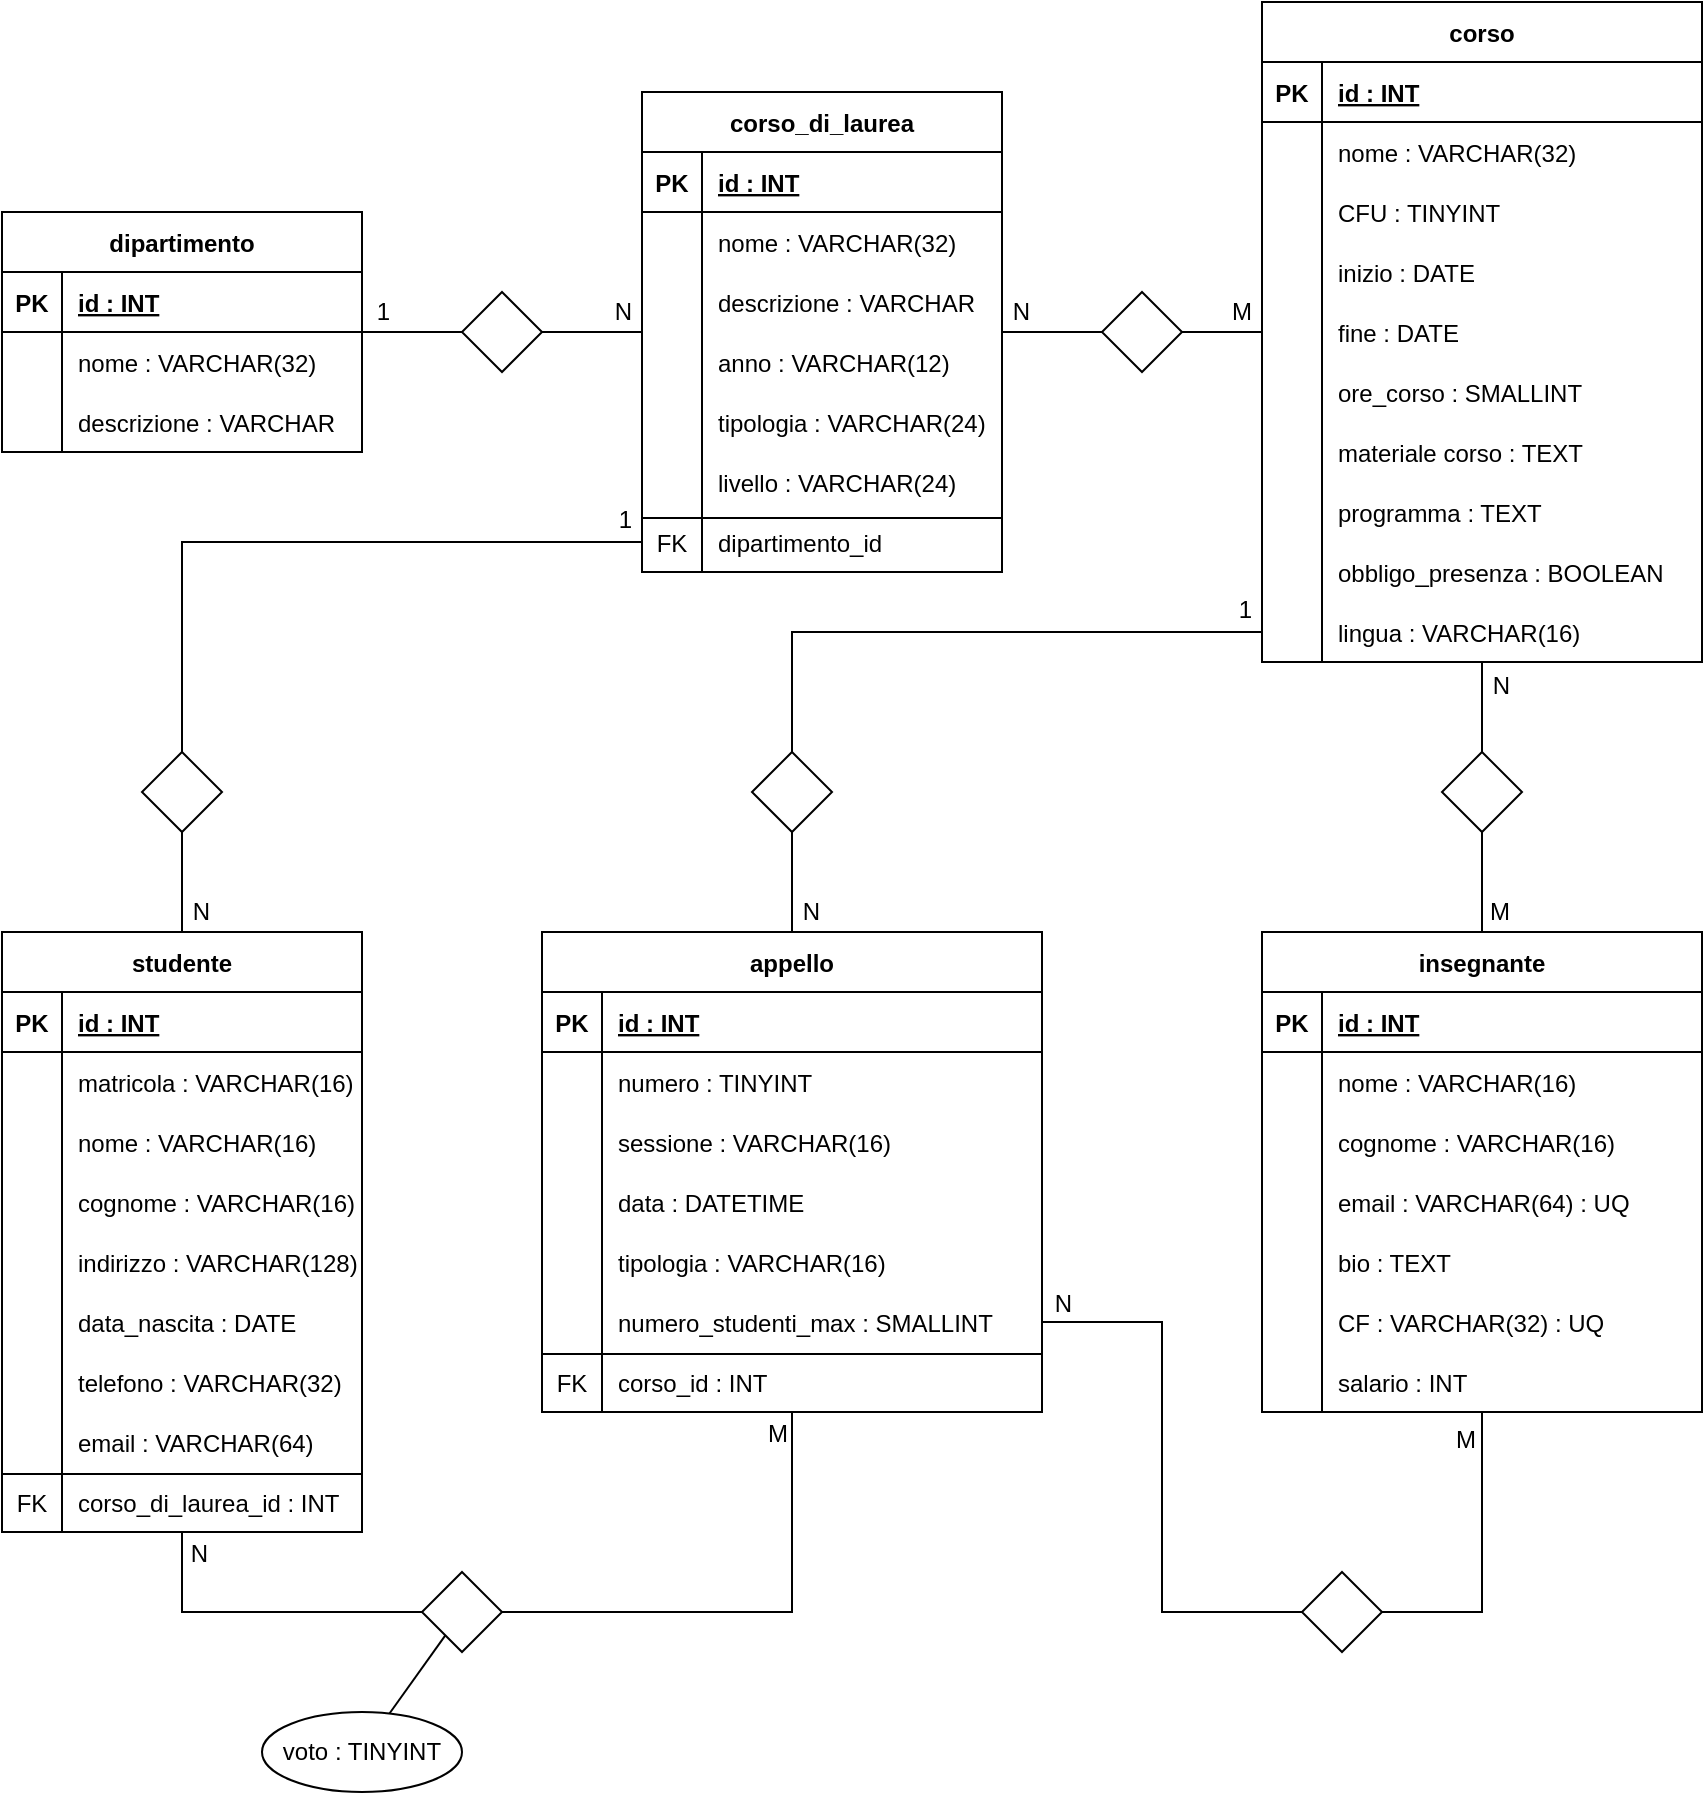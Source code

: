 <mxfile version="20.7.4" type="device"><diagram id="POn7wVUySREJWwwPaXbm" name="Page-1"><mxGraphModel dx="1153" dy="1198" grid="1" gridSize="10" guides="1" tooltips="1" connect="1" arrows="1" fold="1" page="1" pageScale="1" pageWidth="850" pageHeight="1100" math="0" shadow="0"><root><mxCell id="0"/><mxCell id="1" parent="0"/><mxCell id="ebRP7ruelrF1csWEIkNv-1" value="dipartimento" style="shape=table;startSize=30;container=1;collapsible=1;childLayout=tableLayout;fixedRows=1;rowLines=0;fontStyle=1;align=center;resizeLast=1;" vertex="1" parent="1"><mxGeometry x="30" y="120" width="180" height="120" as="geometry"/></mxCell><mxCell id="ebRP7ruelrF1csWEIkNv-2" value="" style="shape=tableRow;horizontal=0;startSize=0;swimlaneHead=0;swimlaneBody=0;fillColor=none;collapsible=0;dropTarget=0;points=[[0,0.5],[1,0.5]];portConstraint=eastwest;top=0;left=0;right=0;bottom=1;" vertex="1" parent="ebRP7ruelrF1csWEIkNv-1"><mxGeometry y="30" width="180" height="30" as="geometry"/></mxCell><mxCell id="ebRP7ruelrF1csWEIkNv-3" value="PK" style="shape=partialRectangle;connectable=0;fillColor=none;top=0;left=0;bottom=0;right=0;fontStyle=1;overflow=hidden;" vertex="1" parent="ebRP7ruelrF1csWEIkNv-2"><mxGeometry width="30" height="30" as="geometry"><mxRectangle width="30" height="30" as="alternateBounds"/></mxGeometry></mxCell><mxCell id="ebRP7ruelrF1csWEIkNv-4" value="id : INT" style="shape=partialRectangle;connectable=0;fillColor=none;top=0;left=0;bottom=0;right=0;align=left;spacingLeft=6;fontStyle=5;overflow=hidden;" vertex="1" parent="ebRP7ruelrF1csWEIkNv-2"><mxGeometry x="30" width="150" height="30" as="geometry"><mxRectangle width="150" height="30" as="alternateBounds"/></mxGeometry></mxCell><mxCell id="ebRP7ruelrF1csWEIkNv-5" value="" style="shape=tableRow;horizontal=0;startSize=0;swimlaneHead=0;swimlaneBody=0;fillColor=none;collapsible=0;dropTarget=0;points=[[0,0.5],[1,0.5]];portConstraint=eastwest;top=0;left=0;right=0;bottom=0;" vertex="1" parent="ebRP7ruelrF1csWEIkNv-1"><mxGeometry y="60" width="180" height="30" as="geometry"/></mxCell><mxCell id="ebRP7ruelrF1csWEIkNv-6" value="" style="shape=partialRectangle;connectable=0;fillColor=none;top=0;left=0;bottom=0;right=0;editable=1;overflow=hidden;" vertex="1" parent="ebRP7ruelrF1csWEIkNv-5"><mxGeometry width="30" height="30" as="geometry"><mxRectangle width="30" height="30" as="alternateBounds"/></mxGeometry></mxCell><mxCell id="ebRP7ruelrF1csWEIkNv-7" value="nome : VARCHAR(32)" style="shape=partialRectangle;connectable=0;fillColor=none;top=0;left=0;bottom=0;right=0;align=left;spacingLeft=6;overflow=hidden;" vertex="1" parent="ebRP7ruelrF1csWEIkNv-5"><mxGeometry x="30" width="150" height="30" as="geometry"><mxRectangle width="150" height="30" as="alternateBounds"/></mxGeometry></mxCell><mxCell id="ebRP7ruelrF1csWEIkNv-8" value="" style="shape=tableRow;horizontal=0;startSize=0;swimlaneHead=0;swimlaneBody=0;fillColor=none;collapsible=0;dropTarget=0;points=[[0,0.5],[1,0.5]];portConstraint=eastwest;top=0;left=0;right=0;bottom=0;" vertex="1" parent="ebRP7ruelrF1csWEIkNv-1"><mxGeometry y="90" width="180" height="30" as="geometry"/></mxCell><mxCell id="ebRP7ruelrF1csWEIkNv-9" value="" style="shape=partialRectangle;connectable=0;fillColor=none;top=0;left=0;bottom=0;right=0;editable=1;overflow=hidden;" vertex="1" parent="ebRP7ruelrF1csWEIkNv-8"><mxGeometry width="30" height="30" as="geometry"><mxRectangle width="30" height="30" as="alternateBounds"/></mxGeometry></mxCell><mxCell id="ebRP7ruelrF1csWEIkNv-10" value="descrizione : VARCHAR" style="shape=partialRectangle;connectable=0;fillColor=none;top=0;left=0;bottom=0;right=0;align=left;spacingLeft=6;overflow=hidden;" vertex="1" parent="ebRP7ruelrF1csWEIkNv-8"><mxGeometry x="30" width="150" height="30" as="geometry"><mxRectangle width="150" height="30" as="alternateBounds"/></mxGeometry></mxCell><mxCell id="ebRP7ruelrF1csWEIkNv-14" value="corso_di_laurea" style="shape=table;startSize=30;container=1;collapsible=1;childLayout=tableLayout;fixedRows=1;rowLines=0;fontStyle=1;align=center;resizeLast=1;" vertex="1" parent="1"><mxGeometry x="350" y="60" width="180" height="240" as="geometry"/></mxCell><mxCell id="ebRP7ruelrF1csWEIkNv-15" value="" style="shape=tableRow;horizontal=0;startSize=0;swimlaneHead=0;swimlaneBody=0;fillColor=none;collapsible=0;dropTarget=0;points=[[0,0.5],[1,0.5]];portConstraint=eastwest;top=0;left=0;right=0;bottom=1;" vertex="1" parent="ebRP7ruelrF1csWEIkNv-14"><mxGeometry y="30" width="180" height="30" as="geometry"/></mxCell><mxCell id="ebRP7ruelrF1csWEIkNv-16" value="PK" style="shape=partialRectangle;connectable=0;fillColor=none;top=0;left=0;bottom=0;right=0;fontStyle=1;overflow=hidden;" vertex="1" parent="ebRP7ruelrF1csWEIkNv-15"><mxGeometry width="30" height="30" as="geometry"><mxRectangle width="30" height="30" as="alternateBounds"/></mxGeometry></mxCell><mxCell id="ebRP7ruelrF1csWEIkNv-17" value="id : INT" style="shape=partialRectangle;connectable=0;fillColor=none;top=0;left=0;bottom=0;right=0;align=left;spacingLeft=6;fontStyle=5;overflow=hidden;" vertex="1" parent="ebRP7ruelrF1csWEIkNv-15"><mxGeometry x="30" width="150" height="30" as="geometry"><mxRectangle width="150" height="30" as="alternateBounds"/></mxGeometry></mxCell><mxCell id="ebRP7ruelrF1csWEIkNv-18" value="" style="shape=tableRow;horizontal=0;startSize=0;swimlaneHead=0;swimlaneBody=0;fillColor=none;collapsible=0;dropTarget=0;points=[[0,0.5],[1,0.5]];portConstraint=eastwest;top=0;left=0;right=0;bottom=0;" vertex="1" parent="ebRP7ruelrF1csWEIkNv-14"><mxGeometry y="60" width="180" height="30" as="geometry"/></mxCell><mxCell id="ebRP7ruelrF1csWEIkNv-19" value="" style="shape=partialRectangle;connectable=0;fillColor=none;top=0;left=0;bottom=0;right=0;editable=1;overflow=hidden;" vertex="1" parent="ebRP7ruelrF1csWEIkNv-18"><mxGeometry width="30" height="30" as="geometry"><mxRectangle width="30" height="30" as="alternateBounds"/></mxGeometry></mxCell><mxCell id="ebRP7ruelrF1csWEIkNv-20" value="nome : VARCHAR(32)" style="shape=partialRectangle;connectable=0;fillColor=none;top=0;left=0;bottom=0;right=0;align=left;spacingLeft=6;overflow=hidden;" vertex="1" parent="ebRP7ruelrF1csWEIkNv-18"><mxGeometry x="30" width="150" height="30" as="geometry"><mxRectangle width="150" height="30" as="alternateBounds"/></mxGeometry></mxCell><mxCell id="ebRP7ruelrF1csWEIkNv-21" value="" style="shape=tableRow;horizontal=0;startSize=0;swimlaneHead=0;swimlaneBody=0;fillColor=none;collapsible=0;dropTarget=0;points=[[0,0.5],[1,0.5]];portConstraint=eastwest;top=0;left=0;right=0;bottom=0;" vertex="1" parent="ebRP7ruelrF1csWEIkNv-14"><mxGeometry y="90" width="180" height="30" as="geometry"/></mxCell><mxCell id="ebRP7ruelrF1csWEIkNv-22" value="" style="shape=partialRectangle;connectable=0;fillColor=none;top=0;left=0;bottom=0;right=0;editable=1;overflow=hidden;" vertex="1" parent="ebRP7ruelrF1csWEIkNv-21"><mxGeometry width="30" height="30" as="geometry"><mxRectangle width="30" height="30" as="alternateBounds"/></mxGeometry></mxCell><mxCell id="ebRP7ruelrF1csWEIkNv-23" value="descrizione : VARCHAR" style="shape=partialRectangle;connectable=0;fillColor=none;top=0;left=0;bottom=0;right=0;align=left;spacingLeft=6;overflow=hidden;" vertex="1" parent="ebRP7ruelrF1csWEIkNv-21"><mxGeometry x="30" width="150" height="30" as="geometry"><mxRectangle width="150" height="30" as="alternateBounds"/></mxGeometry></mxCell><mxCell id="ebRP7ruelrF1csWEIkNv-24" value="" style="shape=tableRow;horizontal=0;startSize=0;swimlaneHead=0;swimlaneBody=0;fillColor=none;collapsible=0;dropTarget=0;points=[[0,0.5],[1,0.5]];portConstraint=eastwest;top=0;left=0;right=0;bottom=0;" vertex="1" parent="ebRP7ruelrF1csWEIkNv-14"><mxGeometry y="120" width="180" height="30" as="geometry"/></mxCell><mxCell id="ebRP7ruelrF1csWEIkNv-25" value="" style="shape=partialRectangle;connectable=0;fillColor=none;top=0;left=0;bottom=0;right=0;editable=1;overflow=hidden;" vertex="1" parent="ebRP7ruelrF1csWEIkNv-24"><mxGeometry width="30" height="30" as="geometry"><mxRectangle width="30" height="30" as="alternateBounds"/></mxGeometry></mxCell><mxCell id="ebRP7ruelrF1csWEIkNv-26" value="anno : VARCHAR(12)" style="shape=partialRectangle;connectable=0;fillColor=none;top=0;left=0;bottom=0;right=0;align=left;spacingLeft=6;overflow=hidden;" vertex="1" parent="ebRP7ruelrF1csWEIkNv-24"><mxGeometry x="30" width="150" height="30" as="geometry"><mxRectangle width="150" height="30" as="alternateBounds"/></mxGeometry></mxCell><mxCell id="ebRP7ruelrF1csWEIkNv-28" value="" style="shape=tableRow;horizontal=0;startSize=0;swimlaneHead=0;swimlaneBody=0;fillColor=none;collapsible=0;dropTarget=0;points=[[0,0.5],[1,0.5]];portConstraint=eastwest;top=0;left=0;right=0;bottom=0;" vertex="1" parent="ebRP7ruelrF1csWEIkNv-14"><mxGeometry y="150" width="180" height="30" as="geometry"/></mxCell><mxCell id="ebRP7ruelrF1csWEIkNv-29" value="" style="shape=partialRectangle;connectable=0;fillColor=none;top=0;left=0;bottom=0;right=0;editable=1;overflow=hidden;" vertex="1" parent="ebRP7ruelrF1csWEIkNv-28"><mxGeometry width="30" height="30" as="geometry"><mxRectangle width="30" height="30" as="alternateBounds"/></mxGeometry></mxCell><mxCell id="ebRP7ruelrF1csWEIkNv-30" value="tipologia : VARCHAR(24)" style="shape=partialRectangle;connectable=0;fillColor=none;top=0;left=0;bottom=0;right=0;align=left;spacingLeft=6;overflow=hidden;" vertex="1" parent="ebRP7ruelrF1csWEIkNv-28"><mxGeometry x="30" width="150" height="30" as="geometry"><mxRectangle width="150" height="30" as="alternateBounds"/></mxGeometry></mxCell><mxCell id="ebRP7ruelrF1csWEIkNv-31" value="" style="shape=tableRow;horizontal=0;startSize=0;swimlaneHead=0;swimlaneBody=0;fillColor=none;collapsible=0;dropTarget=0;points=[[0,0.5],[1,0.5]];portConstraint=eastwest;top=0;left=0;right=0;bottom=0;" vertex="1" parent="ebRP7ruelrF1csWEIkNv-14"><mxGeometry y="180" width="180" height="30" as="geometry"/></mxCell><mxCell id="ebRP7ruelrF1csWEIkNv-32" value="" style="shape=partialRectangle;connectable=0;fillColor=none;top=0;left=0;bottom=0;right=0;editable=1;overflow=hidden;" vertex="1" parent="ebRP7ruelrF1csWEIkNv-31"><mxGeometry width="30" height="30" as="geometry"><mxRectangle width="30" height="30" as="alternateBounds"/></mxGeometry></mxCell><mxCell id="ebRP7ruelrF1csWEIkNv-33" value="livello : VARCHAR(24)" style="shape=partialRectangle;connectable=0;fillColor=none;top=0;left=0;bottom=0;right=0;align=left;spacingLeft=6;overflow=hidden;" vertex="1" parent="ebRP7ruelrF1csWEIkNv-31"><mxGeometry x="30" width="150" height="30" as="geometry"><mxRectangle width="150" height="30" as="alternateBounds"/></mxGeometry></mxCell><mxCell id="ebRP7ruelrF1csWEIkNv-52" value="" style="shape=tableRow;horizontal=0;startSize=0;swimlaneHead=0;swimlaneBody=0;fillColor=none;collapsible=0;dropTarget=0;points=[[0,0.5],[1,0.5]];portConstraint=eastwest;top=0;left=0;right=0;bottom=0;" vertex="1" parent="ebRP7ruelrF1csWEIkNv-14"><mxGeometry y="210" width="180" height="30" as="geometry"/></mxCell><mxCell id="ebRP7ruelrF1csWEIkNv-53" value="FK" style="shape=partialRectangle;connectable=0;fillColor=none;top=0;left=0;bottom=0;right=0;fontStyle=0;overflow=hidden;" vertex="1" parent="ebRP7ruelrF1csWEIkNv-52"><mxGeometry width="30" height="30" as="geometry"><mxRectangle width="30" height="30" as="alternateBounds"/></mxGeometry></mxCell><mxCell id="ebRP7ruelrF1csWEIkNv-54" value="dipartimento_id" style="shape=partialRectangle;connectable=0;fillColor=none;top=0;left=0;bottom=0;right=0;align=left;spacingLeft=6;fontStyle=0;overflow=hidden;" vertex="1" parent="ebRP7ruelrF1csWEIkNv-52"><mxGeometry x="30" width="150" height="30" as="geometry"><mxRectangle width="150" height="30" as="alternateBounds"/></mxGeometry></mxCell><mxCell id="ebRP7ruelrF1csWEIkNv-34" value="" style="shape=rhombus;perimeter=rhombusPerimeter;whiteSpace=wrap;html=1;align=center;" vertex="1" parent="1"><mxGeometry x="260" y="160" width="40" height="40" as="geometry"/></mxCell><mxCell id="ebRP7ruelrF1csWEIkNv-35" value="" style="endArrow=none;html=1;rounded=0;" edge="1" parent="1" source="ebRP7ruelrF1csWEIkNv-34" target="ebRP7ruelrF1csWEIkNv-1"><mxGeometry relative="1" as="geometry"><mxPoint x="380" y="340" as="sourcePoint"/><mxPoint x="540" y="340" as="targetPoint"/></mxGeometry></mxCell><mxCell id="ebRP7ruelrF1csWEIkNv-36" value="1" style="resizable=0;html=1;align=right;verticalAlign=bottom;" connectable="0" vertex="1" parent="ebRP7ruelrF1csWEIkNv-35"><mxGeometry x="1" relative="1" as="geometry"><mxPoint x="14" y="-2" as="offset"/></mxGeometry></mxCell><mxCell id="ebRP7ruelrF1csWEIkNv-37" value="studente" style="shape=table;startSize=30;container=1;collapsible=1;childLayout=tableLayout;fixedRows=1;rowLines=0;fontStyle=1;align=center;resizeLast=1;" vertex="1" parent="1"><mxGeometry x="30" y="480" width="180" height="300" as="geometry"/></mxCell><mxCell id="ebRP7ruelrF1csWEIkNv-38" value="" style="shape=tableRow;horizontal=0;startSize=0;swimlaneHead=0;swimlaneBody=0;fillColor=none;collapsible=0;dropTarget=0;points=[[0,0.5],[1,0.5]];portConstraint=eastwest;top=0;left=0;right=0;bottom=1;" vertex="1" parent="ebRP7ruelrF1csWEIkNv-37"><mxGeometry y="30" width="180" height="30" as="geometry"/></mxCell><mxCell id="ebRP7ruelrF1csWEIkNv-39" value="PK" style="shape=partialRectangle;connectable=0;fillColor=none;top=0;left=0;bottom=0;right=0;fontStyle=1;overflow=hidden;" vertex="1" parent="ebRP7ruelrF1csWEIkNv-38"><mxGeometry width="30" height="30" as="geometry"><mxRectangle width="30" height="30" as="alternateBounds"/></mxGeometry></mxCell><mxCell id="ebRP7ruelrF1csWEIkNv-40" value="id : INT" style="shape=partialRectangle;connectable=0;fillColor=none;top=0;left=0;bottom=0;right=0;align=left;spacingLeft=6;fontStyle=5;overflow=hidden;" vertex="1" parent="ebRP7ruelrF1csWEIkNv-38"><mxGeometry x="30" width="150" height="30" as="geometry"><mxRectangle width="150" height="30" as="alternateBounds"/></mxGeometry></mxCell><mxCell id="ebRP7ruelrF1csWEIkNv-41" value="" style="shape=tableRow;horizontal=0;startSize=0;swimlaneHead=0;swimlaneBody=0;fillColor=none;collapsible=0;dropTarget=0;points=[[0,0.5],[1,0.5]];portConstraint=eastwest;top=0;left=0;right=0;bottom=0;" vertex="1" parent="ebRP7ruelrF1csWEIkNv-37"><mxGeometry y="60" width="180" height="30" as="geometry"/></mxCell><mxCell id="ebRP7ruelrF1csWEIkNv-42" value="" style="shape=partialRectangle;connectable=0;fillColor=none;top=0;left=0;bottom=0;right=0;editable=1;overflow=hidden;" vertex="1" parent="ebRP7ruelrF1csWEIkNv-41"><mxGeometry width="30" height="30" as="geometry"><mxRectangle width="30" height="30" as="alternateBounds"/></mxGeometry></mxCell><mxCell id="ebRP7ruelrF1csWEIkNv-43" value="matricola : VARCHAR(16)" style="shape=partialRectangle;connectable=0;fillColor=none;top=0;left=0;bottom=0;right=0;align=left;spacingLeft=6;overflow=hidden;" vertex="1" parent="ebRP7ruelrF1csWEIkNv-41"><mxGeometry x="30" width="150" height="30" as="geometry"><mxRectangle width="150" height="30" as="alternateBounds"/></mxGeometry></mxCell><mxCell id="ebRP7ruelrF1csWEIkNv-44" value="" style="shape=tableRow;horizontal=0;startSize=0;swimlaneHead=0;swimlaneBody=0;fillColor=none;collapsible=0;dropTarget=0;points=[[0,0.5],[1,0.5]];portConstraint=eastwest;top=0;left=0;right=0;bottom=0;" vertex="1" parent="ebRP7ruelrF1csWEIkNv-37"><mxGeometry y="90" width="180" height="30" as="geometry"/></mxCell><mxCell id="ebRP7ruelrF1csWEIkNv-45" value="" style="shape=partialRectangle;connectable=0;fillColor=none;top=0;left=0;bottom=0;right=0;editable=1;overflow=hidden;" vertex="1" parent="ebRP7ruelrF1csWEIkNv-44"><mxGeometry width="30" height="30" as="geometry"><mxRectangle width="30" height="30" as="alternateBounds"/></mxGeometry></mxCell><mxCell id="ebRP7ruelrF1csWEIkNv-46" value="nome : VARCHAR(16)" style="shape=partialRectangle;connectable=0;fillColor=none;top=0;left=0;bottom=0;right=0;align=left;spacingLeft=6;overflow=hidden;" vertex="1" parent="ebRP7ruelrF1csWEIkNv-44"><mxGeometry x="30" width="150" height="30" as="geometry"><mxRectangle width="150" height="30" as="alternateBounds"/></mxGeometry></mxCell><mxCell id="ebRP7ruelrF1csWEIkNv-47" value="" style="shape=tableRow;horizontal=0;startSize=0;swimlaneHead=0;swimlaneBody=0;fillColor=none;collapsible=0;dropTarget=0;points=[[0,0.5],[1,0.5]];portConstraint=eastwest;top=0;left=0;right=0;bottom=0;" vertex="1" parent="ebRP7ruelrF1csWEIkNv-37"><mxGeometry y="120" width="180" height="30" as="geometry"/></mxCell><mxCell id="ebRP7ruelrF1csWEIkNv-48" value="" style="shape=partialRectangle;connectable=0;fillColor=none;top=0;left=0;bottom=0;right=0;editable=1;overflow=hidden;" vertex="1" parent="ebRP7ruelrF1csWEIkNv-47"><mxGeometry width="30" height="30" as="geometry"><mxRectangle width="30" height="30" as="alternateBounds"/></mxGeometry></mxCell><mxCell id="ebRP7ruelrF1csWEIkNv-49" value="cognome : VARCHAR(16)" style="shape=partialRectangle;connectable=0;fillColor=none;top=0;left=0;bottom=0;right=0;align=left;spacingLeft=6;overflow=hidden;" vertex="1" parent="ebRP7ruelrF1csWEIkNv-47"><mxGeometry x="30" width="150" height="30" as="geometry"><mxRectangle width="150" height="30" as="alternateBounds"/></mxGeometry></mxCell><mxCell id="ebRP7ruelrF1csWEIkNv-164" value="" style="shape=tableRow;horizontal=0;startSize=0;swimlaneHead=0;swimlaneBody=0;fillColor=none;collapsible=0;dropTarget=0;points=[[0,0.5],[1,0.5]];portConstraint=eastwest;top=0;left=0;right=0;bottom=0;" vertex="1" parent="ebRP7ruelrF1csWEIkNv-37"><mxGeometry y="150" width="180" height="30" as="geometry"/></mxCell><mxCell id="ebRP7ruelrF1csWEIkNv-165" value="" style="shape=partialRectangle;connectable=0;fillColor=none;top=0;left=0;bottom=0;right=0;editable=1;overflow=hidden;" vertex="1" parent="ebRP7ruelrF1csWEIkNv-164"><mxGeometry width="30" height="30" as="geometry"><mxRectangle width="30" height="30" as="alternateBounds"/></mxGeometry></mxCell><mxCell id="ebRP7ruelrF1csWEIkNv-166" value="indirizzo : VARCHAR(128)" style="shape=partialRectangle;connectable=0;fillColor=none;top=0;left=0;bottom=0;right=0;align=left;spacingLeft=6;overflow=hidden;" vertex="1" parent="ebRP7ruelrF1csWEIkNv-164"><mxGeometry x="30" width="150" height="30" as="geometry"><mxRectangle width="150" height="30" as="alternateBounds"/></mxGeometry></mxCell><mxCell id="ebRP7ruelrF1csWEIkNv-167" value="" style="shape=tableRow;horizontal=0;startSize=0;swimlaneHead=0;swimlaneBody=0;fillColor=none;collapsible=0;dropTarget=0;points=[[0,0.5],[1,0.5]];portConstraint=eastwest;top=0;left=0;right=0;bottom=0;" vertex="1" parent="ebRP7ruelrF1csWEIkNv-37"><mxGeometry y="180" width="180" height="30" as="geometry"/></mxCell><mxCell id="ebRP7ruelrF1csWEIkNv-168" value="" style="shape=partialRectangle;connectable=0;fillColor=none;top=0;left=0;bottom=0;right=0;editable=1;overflow=hidden;" vertex="1" parent="ebRP7ruelrF1csWEIkNv-167"><mxGeometry width="30" height="30" as="geometry"><mxRectangle width="30" height="30" as="alternateBounds"/></mxGeometry></mxCell><mxCell id="ebRP7ruelrF1csWEIkNv-169" value="data_nascita : DATE" style="shape=partialRectangle;connectable=0;fillColor=none;top=0;left=0;bottom=0;right=0;align=left;spacingLeft=6;overflow=hidden;" vertex="1" parent="ebRP7ruelrF1csWEIkNv-167"><mxGeometry x="30" width="150" height="30" as="geometry"><mxRectangle width="150" height="30" as="alternateBounds"/></mxGeometry></mxCell><mxCell id="ebRP7ruelrF1csWEIkNv-173" value="" style="shape=tableRow;horizontal=0;startSize=0;swimlaneHead=0;swimlaneBody=0;fillColor=none;collapsible=0;dropTarget=0;points=[[0,0.5],[1,0.5]];portConstraint=eastwest;top=0;left=0;right=0;bottom=0;" vertex="1" parent="ebRP7ruelrF1csWEIkNv-37"><mxGeometry y="210" width="180" height="30" as="geometry"/></mxCell><mxCell id="ebRP7ruelrF1csWEIkNv-174" value="" style="shape=partialRectangle;connectable=0;fillColor=none;top=0;left=0;bottom=0;right=0;editable=1;overflow=hidden;" vertex="1" parent="ebRP7ruelrF1csWEIkNv-173"><mxGeometry width="30" height="30" as="geometry"><mxRectangle width="30" height="30" as="alternateBounds"/></mxGeometry></mxCell><mxCell id="ebRP7ruelrF1csWEIkNv-175" value="telefono : VARCHAR(32)" style="shape=partialRectangle;connectable=0;fillColor=none;top=0;left=0;bottom=0;right=0;align=left;spacingLeft=6;overflow=hidden;" vertex="1" parent="ebRP7ruelrF1csWEIkNv-173"><mxGeometry x="30" width="150" height="30" as="geometry"><mxRectangle width="150" height="30" as="alternateBounds"/></mxGeometry></mxCell><mxCell id="ebRP7ruelrF1csWEIkNv-170" value="" style="shape=tableRow;horizontal=0;startSize=0;swimlaneHead=0;swimlaneBody=0;fillColor=none;collapsible=0;dropTarget=0;points=[[0,0.5],[1,0.5]];portConstraint=eastwest;top=0;left=0;right=0;bottom=0;" vertex="1" parent="ebRP7ruelrF1csWEIkNv-37"><mxGeometry y="240" width="180" height="30" as="geometry"/></mxCell><mxCell id="ebRP7ruelrF1csWEIkNv-171" value="" style="shape=partialRectangle;connectable=0;fillColor=none;top=0;left=0;bottom=0;right=0;editable=1;overflow=hidden;" vertex="1" parent="ebRP7ruelrF1csWEIkNv-170"><mxGeometry width="30" height="30" as="geometry"><mxRectangle width="30" height="30" as="alternateBounds"/></mxGeometry></mxCell><mxCell id="ebRP7ruelrF1csWEIkNv-172" value="email : VARCHAR(64)" style="shape=partialRectangle;connectable=0;fillColor=none;top=0;left=0;bottom=0;right=0;align=left;spacingLeft=6;overflow=hidden;" vertex="1" parent="ebRP7ruelrF1csWEIkNv-170"><mxGeometry x="30" width="150" height="30" as="geometry"><mxRectangle width="150" height="30" as="alternateBounds"/></mxGeometry></mxCell><mxCell id="ebRP7ruelrF1csWEIkNv-197" value="" style="shape=tableRow;horizontal=0;startSize=0;swimlaneHead=0;swimlaneBody=0;fillColor=none;collapsible=0;dropTarget=0;points=[[0,0.5],[1,0.5]];portConstraint=eastwest;top=0;left=0;right=0;bottom=0;" vertex="1" parent="ebRP7ruelrF1csWEIkNv-37"><mxGeometry y="270" width="180" height="30" as="geometry"/></mxCell><mxCell id="ebRP7ruelrF1csWEIkNv-198" value="FK" style="shape=partialRectangle;connectable=0;fillColor=none;top=0;left=0;bottom=0;right=0;fontStyle=0;overflow=hidden;" vertex="1" parent="ebRP7ruelrF1csWEIkNv-197"><mxGeometry width="30" height="30" as="geometry"><mxRectangle width="30" height="30" as="alternateBounds"/></mxGeometry></mxCell><mxCell id="ebRP7ruelrF1csWEIkNv-199" value="corso_di_laurea_id : INT" style="shape=partialRectangle;connectable=0;fillColor=none;top=0;left=0;bottom=0;right=0;align=left;spacingLeft=6;fontStyle=0;overflow=hidden;" vertex="1" parent="ebRP7ruelrF1csWEIkNv-197"><mxGeometry x="30" width="150" height="30" as="geometry"><mxRectangle width="150" height="30" as="alternateBounds"/></mxGeometry></mxCell><mxCell id="ebRP7ruelrF1csWEIkNv-50" value="" style="endArrow=none;html=1;rounded=0;" edge="1" parent="1" source="ebRP7ruelrF1csWEIkNv-34" target="ebRP7ruelrF1csWEIkNv-14"><mxGeometry relative="1" as="geometry"><mxPoint x="395" y="190" as="sourcePoint"/><mxPoint x="290.0" y="190" as="targetPoint"/></mxGeometry></mxCell><mxCell id="ebRP7ruelrF1csWEIkNv-51" value="N" style="resizable=0;html=1;align=right;verticalAlign=bottom;" connectable="0" vertex="1" parent="ebRP7ruelrF1csWEIkNv-50"><mxGeometry x="1" relative="1" as="geometry"><mxPoint x="-5" y="-2" as="offset"/></mxGeometry></mxCell><mxCell id="ebRP7ruelrF1csWEIkNv-55" value="" style="line;strokeWidth=1;rotatable=0;dashed=0;labelPosition=right;align=left;verticalAlign=middle;spacingTop=0;spacingLeft=6;points=[];portConstraint=eastwest;" vertex="1" parent="1"><mxGeometry x="350" y="268" width="180" height="10" as="geometry"/></mxCell><mxCell id="ebRP7ruelrF1csWEIkNv-56" value="corso" style="shape=table;startSize=30;container=1;collapsible=1;childLayout=tableLayout;fixedRows=1;rowLines=0;fontStyle=1;align=center;resizeLast=1;" vertex="1" parent="1"><mxGeometry x="660" y="15" width="220.0" height="330" as="geometry"/></mxCell><mxCell id="ebRP7ruelrF1csWEIkNv-57" value="" style="shape=tableRow;horizontal=0;startSize=0;swimlaneHead=0;swimlaneBody=0;fillColor=none;collapsible=0;dropTarget=0;points=[[0,0.5],[1,0.5]];portConstraint=eastwest;top=0;left=0;right=0;bottom=1;" vertex="1" parent="ebRP7ruelrF1csWEIkNv-56"><mxGeometry y="30" width="220.0" height="30" as="geometry"/></mxCell><mxCell id="ebRP7ruelrF1csWEIkNv-58" value="PK" style="shape=partialRectangle;connectable=0;fillColor=none;top=0;left=0;bottom=0;right=0;fontStyle=1;overflow=hidden;" vertex="1" parent="ebRP7ruelrF1csWEIkNv-57"><mxGeometry width="30" height="30" as="geometry"><mxRectangle width="30" height="30" as="alternateBounds"/></mxGeometry></mxCell><mxCell id="ebRP7ruelrF1csWEIkNv-59" value="id : INT" style="shape=partialRectangle;connectable=0;fillColor=none;top=0;left=0;bottom=0;right=0;align=left;spacingLeft=6;fontStyle=5;overflow=hidden;" vertex="1" parent="ebRP7ruelrF1csWEIkNv-57"><mxGeometry x="30" width="190.0" height="30" as="geometry"><mxRectangle width="190.0" height="30" as="alternateBounds"/></mxGeometry></mxCell><mxCell id="ebRP7ruelrF1csWEIkNv-60" value="" style="shape=tableRow;horizontal=0;startSize=0;swimlaneHead=0;swimlaneBody=0;fillColor=none;collapsible=0;dropTarget=0;points=[[0,0.5],[1,0.5]];portConstraint=eastwest;top=0;left=0;right=0;bottom=0;" vertex="1" parent="ebRP7ruelrF1csWEIkNv-56"><mxGeometry y="60" width="220.0" height="30" as="geometry"/></mxCell><mxCell id="ebRP7ruelrF1csWEIkNv-61" value="" style="shape=partialRectangle;connectable=0;fillColor=none;top=0;left=0;bottom=0;right=0;editable=1;overflow=hidden;" vertex="1" parent="ebRP7ruelrF1csWEIkNv-60"><mxGeometry width="30" height="30" as="geometry"><mxRectangle width="30" height="30" as="alternateBounds"/></mxGeometry></mxCell><mxCell id="ebRP7ruelrF1csWEIkNv-62" value="nome : VARCHAR(32)" style="shape=partialRectangle;connectable=0;fillColor=none;top=0;left=0;bottom=0;right=0;align=left;spacingLeft=6;overflow=hidden;" vertex="1" parent="ebRP7ruelrF1csWEIkNv-60"><mxGeometry x="30" width="190.0" height="30" as="geometry"><mxRectangle width="190.0" height="30" as="alternateBounds"/></mxGeometry></mxCell><mxCell id="ebRP7ruelrF1csWEIkNv-63" value="" style="shape=tableRow;horizontal=0;startSize=0;swimlaneHead=0;swimlaneBody=0;fillColor=none;collapsible=0;dropTarget=0;points=[[0,0.5],[1,0.5]];portConstraint=eastwest;top=0;left=0;right=0;bottom=0;" vertex="1" parent="ebRP7ruelrF1csWEIkNv-56"><mxGeometry y="90" width="220.0" height="30" as="geometry"/></mxCell><mxCell id="ebRP7ruelrF1csWEIkNv-64" value="" style="shape=partialRectangle;connectable=0;fillColor=none;top=0;left=0;bottom=0;right=0;editable=1;overflow=hidden;" vertex="1" parent="ebRP7ruelrF1csWEIkNv-63"><mxGeometry width="30" height="30" as="geometry"><mxRectangle width="30" height="30" as="alternateBounds"/></mxGeometry></mxCell><mxCell id="ebRP7ruelrF1csWEIkNv-65" value="CFU : TINYINT" style="shape=partialRectangle;connectable=0;fillColor=none;top=0;left=0;bottom=0;right=0;align=left;spacingLeft=6;overflow=hidden;" vertex="1" parent="ebRP7ruelrF1csWEIkNv-63"><mxGeometry x="30" width="190.0" height="30" as="geometry"><mxRectangle width="190.0" height="30" as="alternateBounds"/></mxGeometry></mxCell><mxCell id="ebRP7ruelrF1csWEIkNv-66" value="" style="shape=tableRow;horizontal=0;startSize=0;swimlaneHead=0;swimlaneBody=0;fillColor=none;collapsible=0;dropTarget=0;points=[[0,0.5],[1,0.5]];portConstraint=eastwest;top=0;left=0;right=0;bottom=0;" vertex="1" parent="ebRP7ruelrF1csWEIkNv-56"><mxGeometry y="120" width="220.0" height="30" as="geometry"/></mxCell><mxCell id="ebRP7ruelrF1csWEIkNv-67" value="" style="shape=partialRectangle;connectable=0;fillColor=none;top=0;left=0;bottom=0;right=0;editable=1;overflow=hidden;" vertex="1" parent="ebRP7ruelrF1csWEIkNv-66"><mxGeometry width="30" height="30" as="geometry"><mxRectangle width="30" height="30" as="alternateBounds"/></mxGeometry></mxCell><mxCell id="ebRP7ruelrF1csWEIkNv-68" value="inizio : DATE" style="shape=partialRectangle;connectable=0;fillColor=none;top=0;left=0;bottom=0;right=0;align=left;spacingLeft=6;overflow=hidden;" vertex="1" parent="ebRP7ruelrF1csWEIkNv-66"><mxGeometry x="30" width="190.0" height="30" as="geometry"><mxRectangle width="190.0" height="30" as="alternateBounds"/></mxGeometry></mxCell><mxCell id="ebRP7ruelrF1csWEIkNv-70" value="" style="shape=tableRow;horizontal=0;startSize=0;swimlaneHead=0;swimlaneBody=0;fillColor=none;collapsible=0;dropTarget=0;points=[[0,0.5],[1,0.5]];portConstraint=eastwest;top=0;left=0;right=0;bottom=0;" vertex="1" parent="ebRP7ruelrF1csWEIkNv-56"><mxGeometry y="150" width="220.0" height="30" as="geometry"/></mxCell><mxCell id="ebRP7ruelrF1csWEIkNv-71" value="" style="shape=partialRectangle;connectable=0;fillColor=none;top=0;left=0;bottom=0;right=0;editable=1;overflow=hidden;" vertex="1" parent="ebRP7ruelrF1csWEIkNv-70"><mxGeometry width="30" height="30" as="geometry"><mxRectangle width="30" height="30" as="alternateBounds"/></mxGeometry></mxCell><mxCell id="ebRP7ruelrF1csWEIkNv-72" value="fine : DATE" style="shape=partialRectangle;connectable=0;fillColor=none;top=0;left=0;bottom=0;right=0;align=left;spacingLeft=6;overflow=hidden;" vertex="1" parent="ebRP7ruelrF1csWEIkNv-70"><mxGeometry x="30" width="190.0" height="30" as="geometry"><mxRectangle width="190.0" height="30" as="alternateBounds"/></mxGeometry></mxCell><mxCell id="ebRP7ruelrF1csWEIkNv-82" value="" style="shape=tableRow;horizontal=0;startSize=0;swimlaneHead=0;swimlaneBody=0;fillColor=none;collapsible=0;dropTarget=0;points=[[0,0.5],[1,0.5]];portConstraint=eastwest;top=0;left=0;right=0;bottom=0;" vertex="1" parent="ebRP7ruelrF1csWEIkNv-56"><mxGeometry y="180" width="220.0" height="30" as="geometry"/></mxCell><mxCell id="ebRP7ruelrF1csWEIkNv-83" value="" style="shape=partialRectangle;connectable=0;fillColor=none;top=0;left=0;bottom=0;right=0;editable=1;overflow=hidden;" vertex="1" parent="ebRP7ruelrF1csWEIkNv-82"><mxGeometry width="30" height="30" as="geometry"><mxRectangle width="30" height="30" as="alternateBounds"/></mxGeometry></mxCell><mxCell id="ebRP7ruelrF1csWEIkNv-84" value="ore_corso : SMALLINT" style="shape=partialRectangle;connectable=0;fillColor=none;top=0;left=0;bottom=0;right=0;align=left;spacingLeft=6;overflow=hidden;" vertex="1" parent="ebRP7ruelrF1csWEIkNv-82"><mxGeometry x="30" width="190.0" height="30" as="geometry"><mxRectangle width="190.0" height="30" as="alternateBounds"/></mxGeometry></mxCell><mxCell id="ebRP7ruelrF1csWEIkNv-73" value="" style="shape=tableRow;horizontal=0;startSize=0;swimlaneHead=0;swimlaneBody=0;fillColor=none;collapsible=0;dropTarget=0;points=[[0,0.5],[1,0.5]];portConstraint=eastwest;top=0;left=0;right=0;bottom=0;" vertex="1" parent="ebRP7ruelrF1csWEIkNv-56"><mxGeometry y="210" width="220.0" height="30" as="geometry"/></mxCell><mxCell id="ebRP7ruelrF1csWEIkNv-74" value="" style="shape=partialRectangle;connectable=0;fillColor=none;top=0;left=0;bottom=0;right=0;editable=1;overflow=hidden;" vertex="1" parent="ebRP7ruelrF1csWEIkNv-73"><mxGeometry width="30" height="30" as="geometry"><mxRectangle width="30" height="30" as="alternateBounds"/></mxGeometry></mxCell><mxCell id="ebRP7ruelrF1csWEIkNv-75" value="materiale corso : TEXT" style="shape=partialRectangle;connectable=0;fillColor=none;top=0;left=0;bottom=0;right=0;align=left;spacingLeft=6;overflow=hidden;" vertex="1" parent="ebRP7ruelrF1csWEIkNv-73"><mxGeometry x="30" width="190.0" height="30" as="geometry"><mxRectangle width="190.0" height="30" as="alternateBounds"/></mxGeometry></mxCell><mxCell id="ebRP7ruelrF1csWEIkNv-76" value="" style="shape=tableRow;horizontal=0;startSize=0;swimlaneHead=0;swimlaneBody=0;fillColor=none;collapsible=0;dropTarget=0;points=[[0,0.5],[1,0.5]];portConstraint=eastwest;top=0;left=0;right=0;bottom=0;" vertex="1" parent="ebRP7ruelrF1csWEIkNv-56"><mxGeometry y="240" width="220.0" height="30" as="geometry"/></mxCell><mxCell id="ebRP7ruelrF1csWEIkNv-77" value="" style="shape=partialRectangle;connectable=0;fillColor=none;top=0;left=0;bottom=0;right=0;editable=1;overflow=hidden;" vertex="1" parent="ebRP7ruelrF1csWEIkNv-76"><mxGeometry width="30" height="30" as="geometry"><mxRectangle width="30" height="30" as="alternateBounds"/></mxGeometry></mxCell><mxCell id="ebRP7ruelrF1csWEIkNv-78" value="programma : TEXT" style="shape=partialRectangle;connectable=0;fillColor=none;top=0;left=0;bottom=0;right=0;align=left;spacingLeft=6;overflow=hidden;" vertex="1" parent="ebRP7ruelrF1csWEIkNv-76"><mxGeometry x="30" width="190.0" height="30" as="geometry"><mxRectangle width="190.0" height="30" as="alternateBounds"/></mxGeometry></mxCell><mxCell id="ebRP7ruelrF1csWEIkNv-79" value="" style="shape=tableRow;horizontal=0;startSize=0;swimlaneHead=0;swimlaneBody=0;fillColor=none;collapsible=0;dropTarget=0;points=[[0,0.5],[1,0.5]];portConstraint=eastwest;top=0;left=0;right=0;bottom=0;" vertex="1" parent="ebRP7ruelrF1csWEIkNv-56"><mxGeometry y="270" width="220.0" height="30" as="geometry"/></mxCell><mxCell id="ebRP7ruelrF1csWEIkNv-80" value="" style="shape=partialRectangle;connectable=0;fillColor=none;top=0;left=0;bottom=0;right=0;editable=1;overflow=hidden;" vertex="1" parent="ebRP7ruelrF1csWEIkNv-79"><mxGeometry width="30" height="30" as="geometry"><mxRectangle width="30" height="30" as="alternateBounds"/></mxGeometry></mxCell><mxCell id="ebRP7ruelrF1csWEIkNv-81" value="obbligo_presenza : BOOLEAN" style="shape=partialRectangle;connectable=0;fillColor=none;top=0;left=0;bottom=0;right=0;align=left;spacingLeft=6;overflow=hidden;" vertex="1" parent="ebRP7ruelrF1csWEIkNv-79"><mxGeometry x="30" width="190.0" height="30" as="geometry"><mxRectangle width="190.0" height="30" as="alternateBounds"/></mxGeometry></mxCell><mxCell id="ebRP7ruelrF1csWEIkNv-85" value="" style="shape=tableRow;horizontal=0;startSize=0;swimlaneHead=0;swimlaneBody=0;fillColor=none;collapsible=0;dropTarget=0;points=[[0,0.5],[1,0.5]];portConstraint=eastwest;top=0;left=0;right=0;bottom=0;" vertex="1" parent="ebRP7ruelrF1csWEIkNv-56"><mxGeometry y="300" width="220.0" height="30" as="geometry"/></mxCell><mxCell id="ebRP7ruelrF1csWEIkNv-86" value="" style="shape=partialRectangle;connectable=0;fillColor=none;top=0;left=0;bottom=0;right=0;editable=1;overflow=hidden;" vertex="1" parent="ebRP7ruelrF1csWEIkNv-85"><mxGeometry width="30" height="30" as="geometry"><mxRectangle width="30" height="30" as="alternateBounds"/></mxGeometry></mxCell><mxCell id="ebRP7ruelrF1csWEIkNv-87" value="lingua : VARCHAR(16)" style="shape=partialRectangle;connectable=0;fillColor=none;top=0;left=0;bottom=0;right=0;align=left;spacingLeft=6;overflow=hidden;" vertex="1" parent="ebRP7ruelrF1csWEIkNv-85"><mxGeometry x="30" width="190.0" height="30" as="geometry"><mxRectangle width="190.0" height="30" as="alternateBounds"/></mxGeometry></mxCell><mxCell id="ebRP7ruelrF1csWEIkNv-88" value="" style="shape=rhombus;perimeter=rhombusPerimeter;whiteSpace=wrap;html=1;align=center;" vertex="1" parent="1"><mxGeometry x="580" y="160" width="40" height="40" as="geometry"/></mxCell><mxCell id="ebRP7ruelrF1csWEIkNv-89" value="" style="endArrow=none;html=1;rounded=0;" edge="1" parent="1" source="ebRP7ruelrF1csWEIkNv-88" target="ebRP7ruelrF1csWEIkNv-14"><mxGeometry relative="1" as="geometry"><mxPoint x="570" y="179.66" as="sourcePoint"/><mxPoint x="520" y="179.66" as="targetPoint"/></mxGeometry></mxCell><mxCell id="ebRP7ruelrF1csWEIkNv-90" value="N" style="resizable=0;html=1;align=right;verticalAlign=bottom;" connectable="0" vertex="1" parent="ebRP7ruelrF1csWEIkNv-89"><mxGeometry x="1" relative="1" as="geometry"><mxPoint x="14" y="-2" as="offset"/></mxGeometry></mxCell><mxCell id="ebRP7ruelrF1csWEIkNv-91" value="" style="endArrow=none;html=1;rounded=0;" edge="1" parent="1" source="ebRP7ruelrF1csWEIkNv-88" target="ebRP7ruelrF1csWEIkNv-56"><mxGeometry relative="1" as="geometry"><mxPoint x="610" y="179.66" as="sourcePoint"/><mxPoint x="660" y="179.66" as="targetPoint"/></mxGeometry></mxCell><mxCell id="ebRP7ruelrF1csWEIkNv-92" value="M" style="resizable=0;html=1;align=right;verticalAlign=bottom;" connectable="0" vertex="1" parent="ebRP7ruelrF1csWEIkNv-91"><mxGeometry x="1" relative="1" as="geometry"><mxPoint x="-5" y="-2" as="offset"/></mxGeometry></mxCell><mxCell id="ebRP7ruelrF1csWEIkNv-106" value="insegnante" style="shape=table;startSize=30;container=1;collapsible=1;childLayout=tableLayout;fixedRows=1;rowLines=0;fontStyle=1;align=center;resizeLast=1;" vertex="1" parent="1"><mxGeometry x="660" y="480" width="220" height="240" as="geometry"/></mxCell><mxCell id="ebRP7ruelrF1csWEIkNv-107" value="" style="shape=tableRow;horizontal=0;startSize=0;swimlaneHead=0;swimlaneBody=0;fillColor=none;collapsible=0;dropTarget=0;points=[[0,0.5],[1,0.5]];portConstraint=eastwest;top=0;left=0;right=0;bottom=1;" vertex="1" parent="ebRP7ruelrF1csWEIkNv-106"><mxGeometry y="30" width="220" height="30" as="geometry"/></mxCell><mxCell id="ebRP7ruelrF1csWEIkNv-108" value="PK" style="shape=partialRectangle;connectable=0;fillColor=none;top=0;left=0;bottom=0;right=0;fontStyle=1;overflow=hidden;" vertex="1" parent="ebRP7ruelrF1csWEIkNv-107"><mxGeometry width="30" height="30" as="geometry"><mxRectangle width="30" height="30" as="alternateBounds"/></mxGeometry></mxCell><mxCell id="ebRP7ruelrF1csWEIkNv-109" value="id : INT" style="shape=partialRectangle;connectable=0;fillColor=none;top=0;left=0;bottom=0;right=0;align=left;spacingLeft=6;fontStyle=5;overflow=hidden;" vertex="1" parent="ebRP7ruelrF1csWEIkNv-107"><mxGeometry x="30" width="190" height="30" as="geometry"><mxRectangle width="190" height="30" as="alternateBounds"/></mxGeometry></mxCell><mxCell id="ebRP7ruelrF1csWEIkNv-110" value="" style="shape=tableRow;horizontal=0;startSize=0;swimlaneHead=0;swimlaneBody=0;fillColor=none;collapsible=0;dropTarget=0;points=[[0,0.5],[1,0.5]];portConstraint=eastwest;top=0;left=0;right=0;bottom=0;" vertex="1" parent="ebRP7ruelrF1csWEIkNv-106"><mxGeometry y="60" width="220" height="30" as="geometry"/></mxCell><mxCell id="ebRP7ruelrF1csWEIkNv-111" value="" style="shape=partialRectangle;connectable=0;fillColor=none;top=0;left=0;bottom=0;right=0;editable=1;overflow=hidden;" vertex="1" parent="ebRP7ruelrF1csWEIkNv-110"><mxGeometry width="30" height="30" as="geometry"><mxRectangle width="30" height="30" as="alternateBounds"/></mxGeometry></mxCell><mxCell id="ebRP7ruelrF1csWEIkNv-112" value="nome : VARCHAR(16)" style="shape=partialRectangle;connectable=0;fillColor=none;top=0;left=0;bottom=0;right=0;align=left;spacingLeft=6;overflow=hidden;" vertex="1" parent="ebRP7ruelrF1csWEIkNv-110"><mxGeometry x="30" width="190" height="30" as="geometry"><mxRectangle width="190" height="30" as="alternateBounds"/></mxGeometry></mxCell><mxCell id="ebRP7ruelrF1csWEIkNv-113" value="" style="shape=tableRow;horizontal=0;startSize=0;swimlaneHead=0;swimlaneBody=0;fillColor=none;collapsible=0;dropTarget=0;points=[[0,0.5],[1,0.5]];portConstraint=eastwest;top=0;left=0;right=0;bottom=0;" vertex="1" parent="ebRP7ruelrF1csWEIkNv-106"><mxGeometry y="90" width="220" height="30" as="geometry"/></mxCell><mxCell id="ebRP7ruelrF1csWEIkNv-114" value="" style="shape=partialRectangle;connectable=0;fillColor=none;top=0;left=0;bottom=0;right=0;editable=1;overflow=hidden;" vertex="1" parent="ebRP7ruelrF1csWEIkNv-113"><mxGeometry width="30" height="30" as="geometry"><mxRectangle width="30" height="30" as="alternateBounds"/></mxGeometry></mxCell><mxCell id="ebRP7ruelrF1csWEIkNv-115" value="cognome : VARCHAR(16)" style="shape=partialRectangle;connectable=0;fillColor=none;top=0;left=0;bottom=0;right=0;align=left;spacingLeft=6;overflow=hidden;" vertex="1" parent="ebRP7ruelrF1csWEIkNv-113"><mxGeometry x="30" width="190" height="30" as="geometry"><mxRectangle width="190" height="30" as="alternateBounds"/></mxGeometry></mxCell><mxCell id="ebRP7ruelrF1csWEIkNv-116" value="" style="shape=tableRow;horizontal=0;startSize=0;swimlaneHead=0;swimlaneBody=0;fillColor=none;collapsible=0;dropTarget=0;points=[[0,0.5],[1,0.5]];portConstraint=eastwest;top=0;left=0;right=0;bottom=0;" vertex="1" parent="ebRP7ruelrF1csWEIkNv-106"><mxGeometry y="120" width="220" height="30" as="geometry"/></mxCell><mxCell id="ebRP7ruelrF1csWEIkNv-117" value="" style="shape=partialRectangle;connectable=0;fillColor=none;top=0;left=0;bottom=0;right=0;editable=1;overflow=hidden;" vertex="1" parent="ebRP7ruelrF1csWEIkNv-116"><mxGeometry width="30" height="30" as="geometry"><mxRectangle width="30" height="30" as="alternateBounds"/></mxGeometry></mxCell><mxCell id="ebRP7ruelrF1csWEIkNv-118" value="email : VARCHAR(64) : UQ" style="shape=partialRectangle;connectable=0;fillColor=none;top=0;left=0;bottom=0;right=0;align=left;spacingLeft=6;overflow=hidden;" vertex="1" parent="ebRP7ruelrF1csWEIkNv-116"><mxGeometry x="30" width="190" height="30" as="geometry"><mxRectangle width="190" height="30" as="alternateBounds"/></mxGeometry></mxCell><mxCell id="ebRP7ruelrF1csWEIkNv-120" value="" style="shape=tableRow;horizontal=0;startSize=0;swimlaneHead=0;swimlaneBody=0;fillColor=none;collapsible=0;dropTarget=0;points=[[0,0.5],[1,0.5]];portConstraint=eastwest;top=0;left=0;right=0;bottom=0;" vertex="1" parent="ebRP7ruelrF1csWEIkNv-106"><mxGeometry y="150" width="220" height="30" as="geometry"/></mxCell><mxCell id="ebRP7ruelrF1csWEIkNv-121" value="" style="shape=partialRectangle;connectable=0;fillColor=none;top=0;left=0;bottom=0;right=0;editable=1;overflow=hidden;" vertex="1" parent="ebRP7ruelrF1csWEIkNv-120"><mxGeometry width="30" height="30" as="geometry"><mxRectangle width="30" height="30" as="alternateBounds"/></mxGeometry></mxCell><mxCell id="ebRP7ruelrF1csWEIkNv-122" value="bio : TEXT" style="shape=partialRectangle;connectable=0;fillColor=none;top=0;left=0;bottom=0;right=0;align=left;spacingLeft=6;overflow=hidden;" vertex="1" parent="ebRP7ruelrF1csWEIkNv-120"><mxGeometry x="30" width="190" height="30" as="geometry"><mxRectangle width="190" height="30" as="alternateBounds"/></mxGeometry></mxCell><mxCell id="ebRP7ruelrF1csWEIkNv-124" value="" style="shape=tableRow;horizontal=0;startSize=0;swimlaneHead=0;swimlaneBody=0;fillColor=none;collapsible=0;dropTarget=0;points=[[0,0.5],[1,0.5]];portConstraint=eastwest;top=0;left=0;right=0;bottom=0;" vertex="1" parent="ebRP7ruelrF1csWEIkNv-106"><mxGeometry y="180" width="220" height="30" as="geometry"/></mxCell><mxCell id="ebRP7ruelrF1csWEIkNv-125" value="" style="shape=partialRectangle;connectable=0;fillColor=none;top=0;left=0;bottom=0;right=0;editable=1;overflow=hidden;" vertex="1" parent="ebRP7ruelrF1csWEIkNv-124"><mxGeometry width="30" height="30" as="geometry"><mxRectangle width="30" height="30" as="alternateBounds"/></mxGeometry></mxCell><mxCell id="ebRP7ruelrF1csWEIkNv-126" value="CF : VARCHAR(32) : UQ" style="shape=partialRectangle;connectable=0;fillColor=none;top=0;left=0;bottom=0;right=0;align=left;spacingLeft=6;overflow=hidden;" vertex="1" parent="ebRP7ruelrF1csWEIkNv-124"><mxGeometry x="30" width="190" height="30" as="geometry"><mxRectangle width="190" height="30" as="alternateBounds"/></mxGeometry></mxCell><mxCell id="ebRP7ruelrF1csWEIkNv-128" value="" style="shape=tableRow;horizontal=0;startSize=0;swimlaneHead=0;swimlaneBody=0;fillColor=none;collapsible=0;dropTarget=0;points=[[0,0.5],[1,0.5]];portConstraint=eastwest;top=0;left=0;right=0;bottom=0;" vertex="1" parent="ebRP7ruelrF1csWEIkNv-106"><mxGeometry y="210" width="220" height="30" as="geometry"/></mxCell><mxCell id="ebRP7ruelrF1csWEIkNv-129" value="" style="shape=partialRectangle;connectable=0;fillColor=none;top=0;left=0;bottom=0;right=0;editable=1;overflow=hidden;" vertex="1" parent="ebRP7ruelrF1csWEIkNv-128"><mxGeometry width="30" height="30" as="geometry"><mxRectangle width="30" height="30" as="alternateBounds"/></mxGeometry></mxCell><mxCell id="ebRP7ruelrF1csWEIkNv-130" value="salario : INT" style="shape=partialRectangle;connectable=0;fillColor=none;top=0;left=0;bottom=0;right=0;align=left;spacingLeft=6;overflow=hidden;" vertex="1" parent="ebRP7ruelrF1csWEIkNv-128"><mxGeometry x="30" width="190" height="30" as="geometry"><mxRectangle width="190" height="30" as="alternateBounds"/></mxGeometry></mxCell><mxCell id="ebRP7ruelrF1csWEIkNv-135" value="" style="shape=rhombus;perimeter=rhombusPerimeter;whiteSpace=wrap;html=1;align=center;" vertex="1" parent="1"><mxGeometry x="750" y="390" width="40" height="40" as="geometry"/></mxCell><mxCell id="ebRP7ruelrF1csWEIkNv-136" value="" style="endArrow=none;html=1;rounded=0;" edge="1" parent="1" source="ebRP7ruelrF1csWEIkNv-135" target="ebRP7ruelrF1csWEIkNv-106"><mxGeometry relative="1" as="geometry"><mxPoint x="590" y="190.0" as="sourcePoint"/><mxPoint x="540" y="190.0" as="targetPoint"/></mxGeometry></mxCell><mxCell id="ebRP7ruelrF1csWEIkNv-137" value="M" style="resizable=0;html=1;align=right;verticalAlign=bottom;" connectable="0" vertex="1" parent="ebRP7ruelrF1csWEIkNv-136"><mxGeometry x="1" relative="1" as="geometry"><mxPoint x="14" y="-2" as="offset"/></mxGeometry></mxCell><mxCell id="ebRP7ruelrF1csWEIkNv-138" value="" style="endArrow=none;html=1;rounded=0;" edge="1" parent="1" source="ebRP7ruelrF1csWEIkNv-135" target="ebRP7ruelrF1csWEIkNv-56"><mxGeometry relative="1" as="geometry"><mxPoint x="600" y="200.0" as="sourcePoint"/><mxPoint x="550" y="200.0" as="targetPoint"/></mxGeometry></mxCell><mxCell id="ebRP7ruelrF1csWEIkNv-139" value="N" style="resizable=0;html=1;align=right;verticalAlign=bottom;" connectable="0" vertex="1" parent="ebRP7ruelrF1csWEIkNv-138"><mxGeometry x="1" relative="1" as="geometry"><mxPoint x="14" y="20" as="offset"/></mxGeometry></mxCell><mxCell id="ebRP7ruelrF1csWEIkNv-140" value="appello" style="shape=table;startSize=30;container=1;collapsible=1;childLayout=tableLayout;fixedRows=1;rowLines=0;fontStyle=1;align=center;resizeLast=1;" vertex="1" parent="1"><mxGeometry x="300" y="480" width="250" height="240" as="geometry"/></mxCell><mxCell id="ebRP7ruelrF1csWEIkNv-141" value="" style="shape=tableRow;horizontal=0;startSize=0;swimlaneHead=0;swimlaneBody=0;fillColor=none;collapsible=0;dropTarget=0;points=[[0,0.5],[1,0.5]];portConstraint=eastwest;top=0;left=0;right=0;bottom=1;" vertex="1" parent="ebRP7ruelrF1csWEIkNv-140"><mxGeometry y="30" width="250" height="30" as="geometry"/></mxCell><mxCell id="ebRP7ruelrF1csWEIkNv-142" value="PK" style="shape=partialRectangle;connectable=0;fillColor=none;top=0;left=0;bottom=0;right=0;fontStyle=1;overflow=hidden;" vertex="1" parent="ebRP7ruelrF1csWEIkNv-141"><mxGeometry width="30" height="30" as="geometry"><mxRectangle width="30" height="30" as="alternateBounds"/></mxGeometry></mxCell><mxCell id="ebRP7ruelrF1csWEIkNv-143" value="id : INT" style="shape=partialRectangle;connectable=0;fillColor=none;top=0;left=0;bottom=0;right=0;align=left;spacingLeft=6;fontStyle=5;overflow=hidden;" vertex="1" parent="ebRP7ruelrF1csWEIkNv-141"><mxGeometry x="30" width="220" height="30" as="geometry"><mxRectangle width="220" height="30" as="alternateBounds"/></mxGeometry></mxCell><mxCell id="ebRP7ruelrF1csWEIkNv-144" value="" style="shape=tableRow;horizontal=0;startSize=0;swimlaneHead=0;swimlaneBody=0;fillColor=none;collapsible=0;dropTarget=0;points=[[0,0.5],[1,0.5]];portConstraint=eastwest;top=0;left=0;right=0;bottom=0;" vertex="1" parent="ebRP7ruelrF1csWEIkNv-140"><mxGeometry y="60" width="250" height="30" as="geometry"/></mxCell><mxCell id="ebRP7ruelrF1csWEIkNv-145" value="" style="shape=partialRectangle;connectable=0;fillColor=none;top=0;left=0;bottom=0;right=0;editable=1;overflow=hidden;" vertex="1" parent="ebRP7ruelrF1csWEIkNv-144"><mxGeometry width="30" height="30" as="geometry"><mxRectangle width="30" height="30" as="alternateBounds"/></mxGeometry></mxCell><mxCell id="ebRP7ruelrF1csWEIkNv-146" value="numero : TINYINT" style="shape=partialRectangle;connectable=0;fillColor=none;top=0;left=0;bottom=0;right=0;align=left;spacingLeft=6;overflow=hidden;" vertex="1" parent="ebRP7ruelrF1csWEIkNv-144"><mxGeometry x="30" width="220" height="30" as="geometry"><mxRectangle width="220" height="30" as="alternateBounds"/></mxGeometry></mxCell><mxCell id="ebRP7ruelrF1csWEIkNv-153" value="" style="shape=tableRow;horizontal=0;startSize=0;swimlaneHead=0;swimlaneBody=0;fillColor=none;collapsible=0;dropTarget=0;points=[[0,0.5],[1,0.5]];portConstraint=eastwest;top=0;left=0;right=0;bottom=0;" vertex="1" parent="ebRP7ruelrF1csWEIkNv-140"><mxGeometry y="90" width="250" height="30" as="geometry"/></mxCell><mxCell id="ebRP7ruelrF1csWEIkNv-154" value="" style="shape=partialRectangle;connectable=0;fillColor=none;top=0;left=0;bottom=0;right=0;editable=1;overflow=hidden;" vertex="1" parent="ebRP7ruelrF1csWEIkNv-153"><mxGeometry width="30" height="30" as="geometry"><mxRectangle width="30" height="30" as="alternateBounds"/></mxGeometry></mxCell><mxCell id="ebRP7ruelrF1csWEIkNv-155" value="sessione : VARCHAR(16)" style="shape=partialRectangle;connectable=0;fillColor=none;top=0;left=0;bottom=0;right=0;align=left;spacingLeft=6;overflow=hidden;" vertex="1" parent="ebRP7ruelrF1csWEIkNv-153"><mxGeometry x="30" width="220" height="30" as="geometry"><mxRectangle width="220" height="30" as="alternateBounds"/></mxGeometry></mxCell><mxCell id="ebRP7ruelrF1csWEIkNv-147" value="" style="shape=tableRow;horizontal=0;startSize=0;swimlaneHead=0;swimlaneBody=0;fillColor=none;collapsible=0;dropTarget=0;points=[[0,0.5],[1,0.5]];portConstraint=eastwest;top=0;left=0;right=0;bottom=0;" vertex="1" parent="ebRP7ruelrF1csWEIkNv-140"><mxGeometry y="120" width="250" height="30" as="geometry"/></mxCell><mxCell id="ebRP7ruelrF1csWEIkNv-148" value="" style="shape=partialRectangle;connectable=0;fillColor=none;top=0;left=0;bottom=0;right=0;editable=1;overflow=hidden;" vertex="1" parent="ebRP7ruelrF1csWEIkNv-147"><mxGeometry width="30" height="30" as="geometry"><mxRectangle width="30" height="30" as="alternateBounds"/></mxGeometry></mxCell><mxCell id="ebRP7ruelrF1csWEIkNv-149" value="data : DATETIME" style="shape=partialRectangle;connectable=0;fillColor=none;top=0;left=0;bottom=0;right=0;align=left;spacingLeft=6;overflow=hidden;" vertex="1" parent="ebRP7ruelrF1csWEIkNv-147"><mxGeometry x="30" width="220" height="30" as="geometry"><mxRectangle width="220" height="30" as="alternateBounds"/></mxGeometry></mxCell><mxCell id="ebRP7ruelrF1csWEIkNv-150" value="" style="shape=tableRow;horizontal=0;startSize=0;swimlaneHead=0;swimlaneBody=0;fillColor=none;collapsible=0;dropTarget=0;points=[[0,0.5],[1,0.5]];portConstraint=eastwest;top=0;left=0;right=0;bottom=0;" vertex="1" parent="ebRP7ruelrF1csWEIkNv-140"><mxGeometry y="150" width="250" height="30" as="geometry"/></mxCell><mxCell id="ebRP7ruelrF1csWEIkNv-151" value="" style="shape=partialRectangle;connectable=0;fillColor=none;top=0;left=0;bottom=0;right=0;editable=1;overflow=hidden;" vertex="1" parent="ebRP7ruelrF1csWEIkNv-150"><mxGeometry width="30" height="30" as="geometry"><mxRectangle width="30" height="30" as="alternateBounds"/></mxGeometry></mxCell><mxCell id="ebRP7ruelrF1csWEIkNv-152" value="tipologia : VARCHAR(16)" style="shape=partialRectangle;connectable=0;fillColor=none;top=0;left=0;bottom=0;right=0;align=left;spacingLeft=6;overflow=hidden;" vertex="1" parent="ebRP7ruelrF1csWEIkNv-150"><mxGeometry x="30" width="220" height="30" as="geometry"><mxRectangle width="220" height="30" as="alternateBounds"/></mxGeometry></mxCell><mxCell id="ebRP7ruelrF1csWEIkNv-156" value="" style="shape=tableRow;horizontal=0;startSize=0;swimlaneHead=0;swimlaneBody=0;fillColor=none;collapsible=0;dropTarget=0;points=[[0,0.5],[1,0.5]];portConstraint=eastwest;top=0;left=0;right=0;bottom=0;" vertex="1" parent="ebRP7ruelrF1csWEIkNv-140"><mxGeometry y="180" width="250" height="30" as="geometry"/></mxCell><mxCell id="ebRP7ruelrF1csWEIkNv-157" value="" style="shape=partialRectangle;connectable=0;fillColor=none;top=0;left=0;bottom=0;right=0;editable=1;overflow=hidden;" vertex="1" parent="ebRP7ruelrF1csWEIkNv-156"><mxGeometry width="30" height="30" as="geometry"><mxRectangle width="30" height="30" as="alternateBounds"/></mxGeometry></mxCell><mxCell id="ebRP7ruelrF1csWEIkNv-158" value="numero_studenti_max : SMALLINT" style="shape=partialRectangle;connectable=0;fillColor=none;top=0;left=0;bottom=0;right=0;align=left;spacingLeft=6;overflow=hidden;" vertex="1" parent="ebRP7ruelrF1csWEIkNv-156"><mxGeometry x="30" width="220" height="30" as="geometry"><mxRectangle width="220" height="30" as="alternateBounds"/></mxGeometry></mxCell><mxCell id="ebRP7ruelrF1csWEIkNv-193" value="" style="shape=tableRow;horizontal=0;startSize=0;swimlaneHead=0;swimlaneBody=0;fillColor=none;collapsible=0;dropTarget=0;points=[[0,0.5],[1,0.5]];portConstraint=eastwest;top=0;left=0;right=0;bottom=0;" vertex="1" parent="ebRP7ruelrF1csWEIkNv-140"><mxGeometry y="210" width="250" height="30" as="geometry"/></mxCell><mxCell id="ebRP7ruelrF1csWEIkNv-194" value="FK" style="shape=partialRectangle;connectable=0;fillColor=none;top=0;left=0;bottom=0;right=0;fontStyle=0;overflow=hidden;" vertex="1" parent="ebRP7ruelrF1csWEIkNv-193"><mxGeometry width="30" height="30" as="geometry"><mxRectangle width="30" height="30" as="alternateBounds"/></mxGeometry></mxCell><mxCell id="ebRP7ruelrF1csWEIkNv-195" value="corso_id : INT" style="shape=partialRectangle;connectable=0;fillColor=none;top=0;left=0;bottom=0;right=0;align=left;spacingLeft=6;fontStyle=0;overflow=hidden;" vertex="1" parent="ebRP7ruelrF1csWEIkNv-193"><mxGeometry x="30" width="220" height="30" as="geometry"><mxRectangle width="220" height="30" as="alternateBounds"/></mxGeometry></mxCell><mxCell id="ebRP7ruelrF1csWEIkNv-159" value="" style="shape=rhombus;perimeter=rhombusPerimeter;whiteSpace=wrap;html=1;align=center;" vertex="1" parent="1"><mxGeometry x="405" y="390" width="40" height="40" as="geometry"/></mxCell><mxCell id="ebRP7ruelrF1csWEIkNv-160" value="" style="endArrow=none;html=1;rounded=0;" edge="1" parent="1" source="ebRP7ruelrF1csWEIkNv-159" target="ebRP7ruelrF1csWEIkNv-140"><mxGeometry relative="1" as="geometry"><mxPoint x="424" y="430" as="sourcePoint"/><mxPoint x="424" y="480" as="targetPoint"/></mxGeometry></mxCell><mxCell id="ebRP7ruelrF1csWEIkNv-161" value="N" style="resizable=0;html=1;align=right;verticalAlign=bottom;" connectable="0" vertex="1" parent="ebRP7ruelrF1csWEIkNv-160"><mxGeometry x="1" relative="1" as="geometry"><mxPoint x="14" y="-2" as="offset"/></mxGeometry></mxCell><mxCell id="ebRP7ruelrF1csWEIkNv-162" value="" style="endArrow=none;html=1;rounded=0;entryX=0;entryY=0.5;entryDx=0;entryDy=0;exitX=0.5;exitY=0;exitDx=0;exitDy=0;" edge="1" parent="1" source="ebRP7ruelrF1csWEIkNv-159" target="ebRP7ruelrF1csWEIkNv-85"><mxGeometry relative="1" as="geometry"><mxPoint x="460" y="375" as="sourcePoint"/><mxPoint x="460" y="330" as="targetPoint"/><Array as="points"><mxPoint x="425" y="330"/><mxPoint x="570" y="330"/></Array></mxGeometry></mxCell><mxCell id="ebRP7ruelrF1csWEIkNv-163" value="1" style="resizable=0;html=1;align=right;verticalAlign=bottom;" connectable="0" vertex="1" parent="ebRP7ruelrF1csWEIkNv-162"><mxGeometry x="1" relative="1" as="geometry"><mxPoint x="-5" y="-3" as="offset"/></mxGeometry></mxCell><mxCell id="ebRP7ruelrF1csWEIkNv-176" value="" style="shape=rhombus;perimeter=rhombusPerimeter;whiteSpace=wrap;html=1;align=center;" vertex="1" parent="1"><mxGeometry x="100" y="390" width="40" height="40" as="geometry"/></mxCell><mxCell id="ebRP7ruelrF1csWEIkNv-177" value="" style="endArrow=none;html=1;rounded=0;" edge="1" parent="1" source="ebRP7ruelrF1csWEIkNv-176" target="ebRP7ruelrF1csWEIkNv-37"><mxGeometry relative="1" as="geometry"><mxPoint x="435" y="440" as="sourcePoint"/><mxPoint x="435" y="490" as="targetPoint"/></mxGeometry></mxCell><mxCell id="ebRP7ruelrF1csWEIkNv-178" value="N" style="resizable=0;html=1;align=right;verticalAlign=bottom;" connectable="0" vertex="1" parent="ebRP7ruelrF1csWEIkNv-177"><mxGeometry x="1" relative="1" as="geometry"><mxPoint x="14" y="-2" as="offset"/></mxGeometry></mxCell><mxCell id="ebRP7ruelrF1csWEIkNv-179" value="" style="endArrow=none;html=1;rounded=0;entryX=0;entryY=0.5;entryDx=0;entryDy=0;exitX=0.5;exitY=0;exitDx=0;exitDy=0;" edge="1" parent="1" source="ebRP7ruelrF1csWEIkNv-176" target="ebRP7ruelrF1csWEIkNv-52"><mxGeometry relative="1" as="geometry"><mxPoint x="435" y="400" as="sourcePoint"/><mxPoint x="670" y="340" as="targetPoint"/><Array as="points"><mxPoint x="120" y="285"/></Array></mxGeometry></mxCell><mxCell id="ebRP7ruelrF1csWEIkNv-180" value="1" style="resizable=0;html=1;align=right;verticalAlign=bottom;" connectable="0" vertex="1" parent="ebRP7ruelrF1csWEIkNv-179"><mxGeometry x="1" relative="1" as="geometry"><mxPoint x="-5" y="-3" as="offset"/></mxGeometry></mxCell><mxCell id="ebRP7ruelrF1csWEIkNv-181" value="" style="shape=rhombus;perimeter=rhombusPerimeter;whiteSpace=wrap;html=1;align=center;fontStyle=1" vertex="1" parent="1"><mxGeometry x="240" y="800" width="40" height="40" as="geometry"/></mxCell><mxCell id="ebRP7ruelrF1csWEIkNv-182" value="" style="endArrow=none;html=1;rounded=0;entryX=0;entryY=0.5;entryDx=0;entryDy=0;" edge="1" parent="1" source="ebRP7ruelrF1csWEIkNv-37" target="ebRP7ruelrF1csWEIkNv-181"><mxGeometry relative="1" as="geometry"><mxPoint x="130" y="440" as="sourcePoint"/><mxPoint x="130" y="490" as="targetPoint"/><Array as="points"><mxPoint x="120" y="820"/></Array></mxGeometry></mxCell><mxCell id="ebRP7ruelrF1csWEIkNv-183" value="N" style="resizable=0;html=1;align=right;verticalAlign=bottom;" connectable="0" vertex="1" parent="ebRP7ruelrF1csWEIkNv-182"><mxGeometry x="1" relative="1" as="geometry"><mxPoint x="-107" y="-21" as="offset"/></mxGeometry></mxCell><mxCell id="ebRP7ruelrF1csWEIkNv-184" value="" style="endArrow=none;html=1;rounded=0;entryX=1;entryY=0.5;entryDx=0;entryDy=0;" edge="1" parent="1" source="ebRP7ruelrF1csWEIkNv-140" target="ebRP7ruelrF1csWEIkNv-181"><mxGeometry relative="1" as="geometry"><mxPoint x="130" y="760" as="sourcePoint"/><mxPoint x="250" y="830" as="targetPoint"/><Array as="points"><mxPoint x="425" y="820"/></Array></mxGeometry></mxCell><mxCell id="ebRP7ruelrF1csWEIkNv-185" value="M" style="resizable=0;html=1;align=right;verticalAlign=bottom;" connectable="0" vertex="1" parent="ebRP7ruelrF1csWEIkNv-184"><mxGeometry x="1" relative="1" as="geometry"><mxPoint x="143" y="-81" as="offset"/></mxGeometry></mxCell><mxCell id="ebRP7ruelrF1csWEIkNv-186" value="voto : TINYINT" style="ellipse;whiteSpace=wrap;html=1;align=center;" vertex="1" parent="1"><mxGeometry x="160" y="870" width="100" height="40" as="geometry"/></mxCell><mxCell id="ebRP7ruelrF1csWEIkNv-187" value="" style="endArrow=none;html=1;rounded=0;" edge="1" parent="1" source="ebRP7ruelrF1csWEIkNv-181" target="ebRP7ruelrF1csWEIkNv-186"><mxGeometry relative="1" as="geometry"><mxPoint x="260" y="710" as="sourcePoint"/><mxPoint x="420" y="710" as="targetPoint"/></mxGeometry></mxCell><mxCell id="ebRP7ruelrF1csWEIkNv-188" value="" style="shape=rhombus;perimeter=rhombusPerimeter;whiteSpace=wrap;html=1;align=center;" vertex="1" parent="1"><mxGeometry x="680" y="800" width="40" height="40" as="geometry"/></mxCell><mxCell id="ebRP7ruelrF1csWEIkNv-189" value="" style="endArrow=none;html=1;rounded=0;exitX=1;exitY=0.5;exitDx=0;exitDy=0;" edge="1" parent="1" source="ebRP7ruelrF1csWEIkNv-156" target="ebRP7ruelrF1csWEIkNv-188"><mxGeometry relative="1" as="geometry"><mxPoint x="465" y="700" as="sourcePoint"/><mxPoint x="320" y="830" as="targetPoint"/><Array as="points"><mxPoint x="610" y="675"/><mxPoint x="610" y="820"/></Array></mxGeometry></mxCell><mxCell id="ebRP7ruelrF1csWEIkNv-190" value="N" style="resizable=0;html=1;align=right;verticalAlign=bottom;" connectable="0" vertex="1" parent="ebRP7ruelrF1csWEIkNv-189"><mxGeometry x="1" relative="1" as="geometry"><mxPoint x="-115" y="-146" as="offset"/></mxGeometry></mxCell><mxCell id="ebRP7ruelrF1csWEIkNv-191" value="" style="endArrow=none;html=1;rounded=0;" edge="1" parent="1" source="ebRP7ruelrF1csWEIkNv-106" target="ebRP7ruelrF1csWEIkNv-188"><mxGeometry relative="1" as="geometry"><mxPoint x="445" y="710" as="sourcePoint"/><mxPoint x="300" y="840" as="targetPoint"/><Array as="points"><mxPoint x="770" y="820"/></Array></mxGeometry></mxCell><mxCell id="ebRP7ruelrF1csWEIkNv-192" value="M" style="resizable=0;html=1;align=right;verticalAlign=bottom;" connectable="0" vertex="1" parent="ebRP7ruelrF1csWEIkNv-191"><mxGeometry x="1" relative="1" as="geometry"><mxPoint x="47" y="-78" as="offset"/></mxGeometry></mxCell><mxCell id="ebRP7ruelrF1csWEIkNv-196" value="" style="line;strokeWidth=1;rotatable=0;dashed=0;labelPosition=right;align=left;verticalAlign=middle;spacingTop=0;spacingLeft=6;points=[];portConstraint=eastwest;" vertex="1" parent="1"><mxGeometry x="300" y="686" width="250" height="10" as="geometry"/></mxCell><mxCell id="ebRP7ruelrF1csWEIkNv-200" value="" style="line;strokeWidth=1;rotatable=0;dashed=0;labelPosition=right;align=left;verticalAlign=middle;spacingTop=0;spacingLeft=6;points=[];portConstraint=eastwest;" vertex="1" parent="1"><mxGeometry x="30" y="746" width="180" height="10" as="geometry"/></mxCell></root></mxGraphModel></diagram></mxfile>